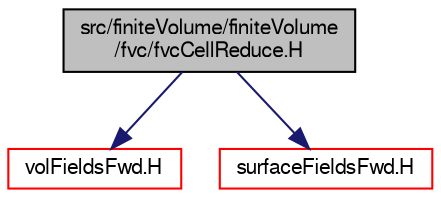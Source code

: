 digraph "src/finiteVolume/finiteVolume/fvc/fvcCellReduce.H"
{
  bgcolor="transparent";
  edge [fontname="FreeSans",fontsize="10",labelfontname="FreeSans",labelfontsize="10"];
  node [fontname="FreeSans",fontsize="10",shape=record];
  Node0 [label="src/finiteVolume/finiteVolume\l/fvc/fvcCellReduce.H",height=0.2,width=0.4,color="black", fillcolor="grey75", style="filled", fontcolor="black"];
  Node0 -> Node1 [color="midnightblue",fontsize="10",style="solid",fontname="FreeSans"];
  Node1 [label="volFieldsFwd.H",height=0.2,width=0.4,color="red",URL="$a02753.html"];
  Node0 -> Node59 [color="midnightblue",fontsize="10",style="solid",fontname="FreeSans"];
  Node59 [label="surfaceFieldsFwd.H",height=0.2,width=0.4,color="red",URL="$a02738.html"];
}
